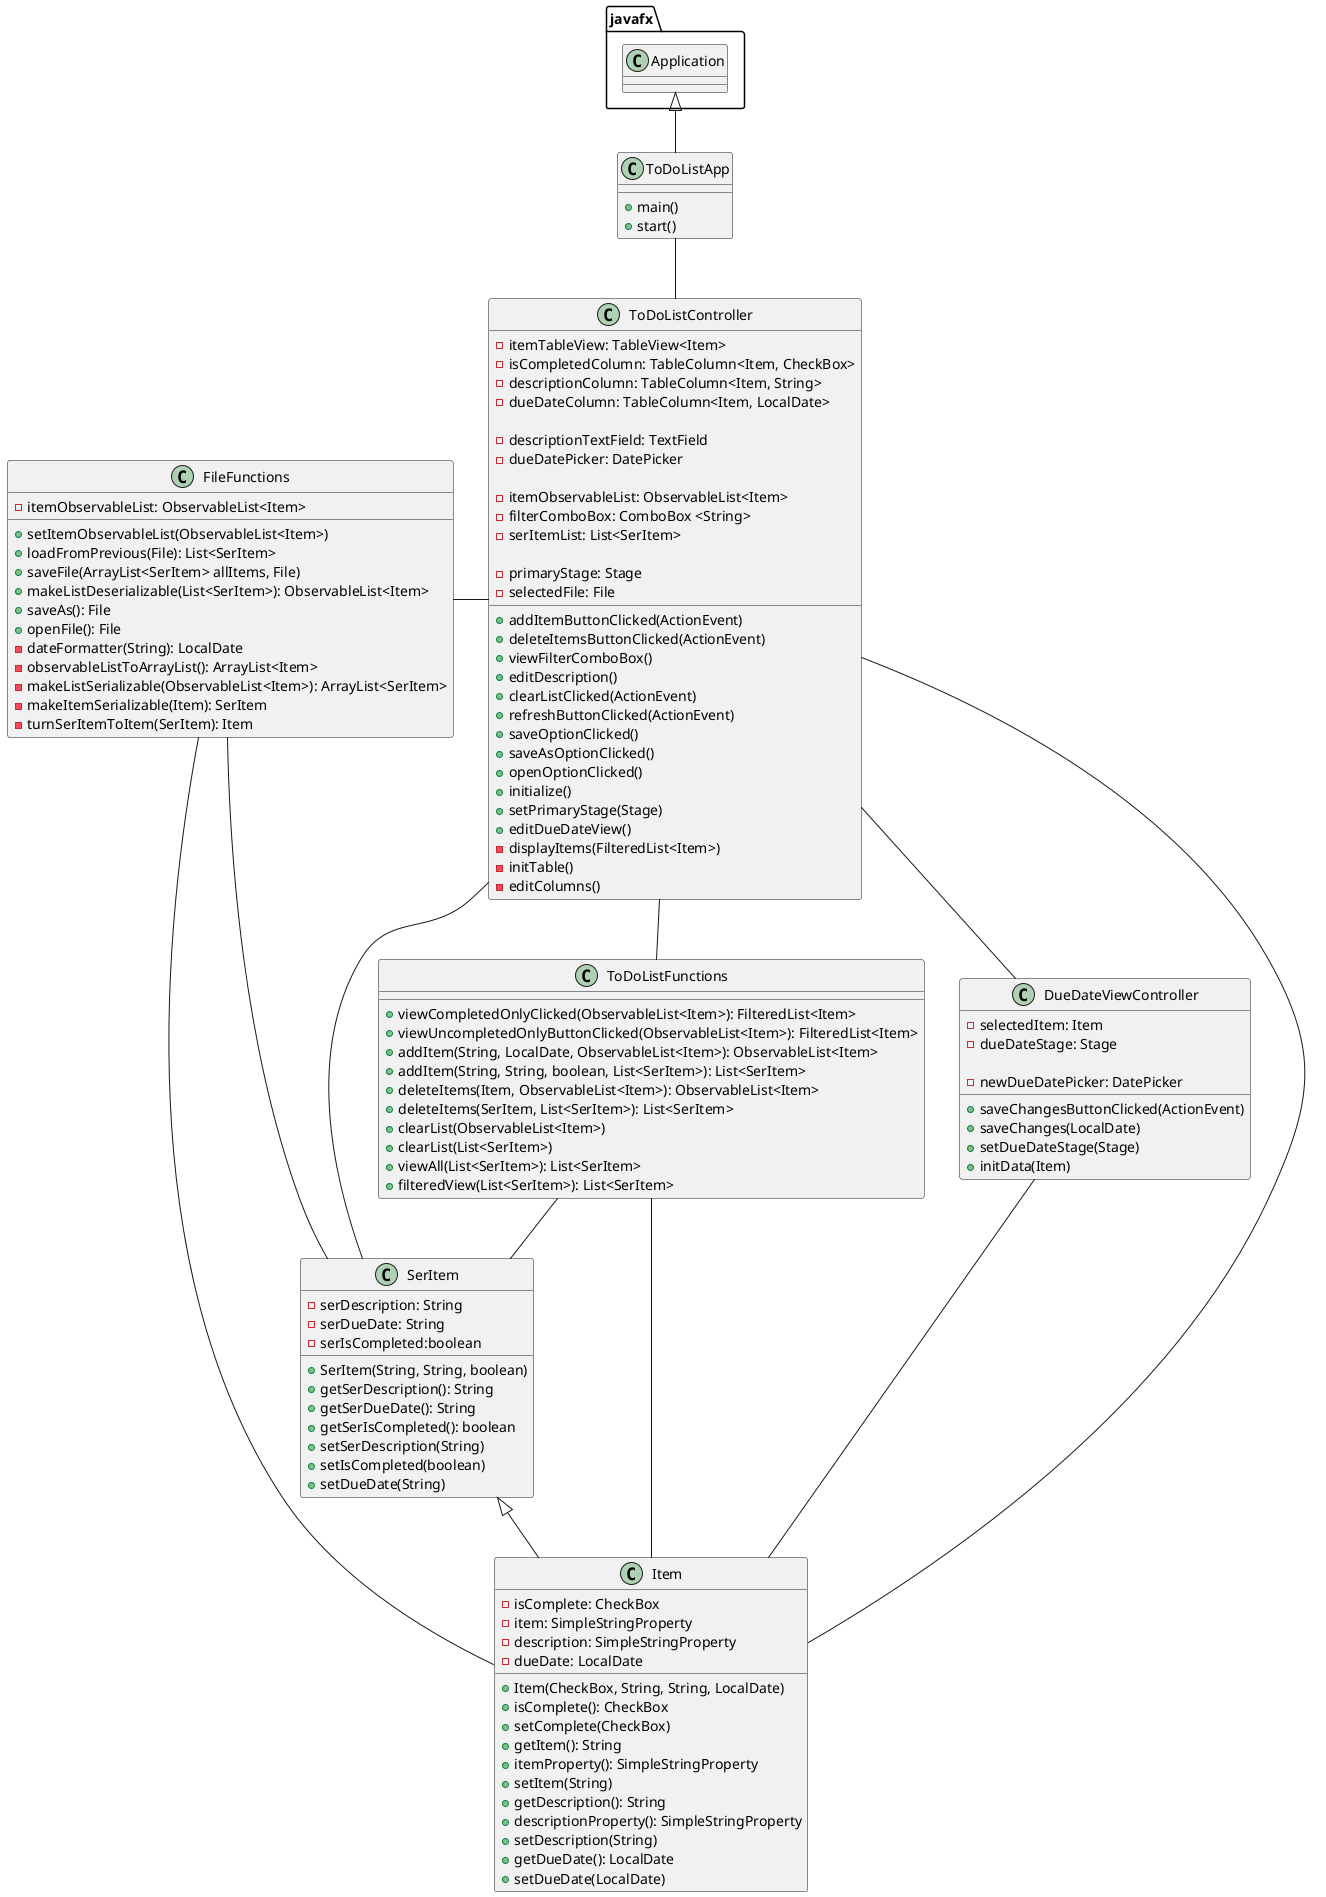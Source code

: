 @startuml
'https://plantuml.com/class-diagram

class ToDoListApp{
    + main()
    + start()
}

class ToDoListController{
    - itemTableView: TableView<Item>
    - isCompletedColumn: TableColumn<Item, CheckBox>
    - descriptionColumn: TableColumn<Item, String>
    - dueDateColumn: TableColumn<Item, LocalDate>

    - descriptionTextField: TextField
    - dueDatePicker: DatePicker

    - itemObservableList: ObservableList<Item>
    - filterComboBox: ComboBox <String>
    - serItemList: List<SerItem>

    - primaryStage: Stage
    - selectedFile: File

    + addItemButtonClicked(ActionEvent)
    + deleteItemsButtonClicked(ActionEvent)
    + viewFilterComboBox()
    + editDescription()
    + clearListClicked(ActionEvent)
    + refreshButtonClicked(ActionEvent)
    + saveOptionClicked()
    + saveAsOptionClicked()
    + openOptionClicked()
    + initialize()
    + setPrimaryStage(Stage)
    + editDueDateView()
    - displayItems(FilteredList<Item>)
    - initTable()
    - editColumns()
}

class ToDoListFunctions{
    + viewCompletedOnlyClicked(ObservableList<Item>): FilteredList<Item>
    + viewUncompletedOnlyButtonClicked(ObservableList<Item>): FilteredList<Item>
    + addItem(String, LocalDate, ObservableList<Item>): ObservableList<Item>
    + addItem(String, String, boolean, List<SerItem>): List<SerItem>
    + deleteItems(Item, ObservableList<Item>): ObservableList<Item>
    + deleteItems(SerItem, List<SerItem>): List<SerItem>
    + clearList(ObservableList<Item>)
    + clearList(List<SerItem>)
    + viewAll(List<SerItem>): List<SerItem>
    + filteredView(List<SerItem>): List<SerItem>
}

class DueDateViewController{
    - selectedItem: Item
    - dueDateStage: Stage

    - newDueDatePicker: DatePicker

    + saveChangesButtonClicked(ActionEvent)
    + saveChanges(LocalDate)
    + setDueDateStage(Stage)
    + initData(Item)
}

class SerItem{
    - serDescription: String
    - serDueDate: String
    - serIsCompleted:boolean

    + SerItem(String, String, boolean)
    + getSerDescription(): String
    + getSerDueDate(): String
    + getSerIsCompleted(): boolean
    + setSerDescription(String)
    + setIsCompleted(boolean)
    + setDueDate(String)
}

class Item{
    - isComplete: CheckBox
    - item: SimpleStringProperty
    - description: SimpleStringProperty
    - dueDate: LocalDate

    + Item(CheckBox, String, String, LocalDate)
    + isComplete(): CheckBox
    + setComplete(CheckBox)
    + getItem(): String
    + itemProperty(): SimpleStringProperty
    + setItem(String)
    + getDescription(): String
    + descriptionProperty(): SimpleStringProperty
    + setDescription(String)
    + getDueDate(): LocalDate
    + setDueDate(LocalDate)
}

class FileFunctions{
    - itemObservableList: ObservableList<Item>

    + setItemObservableList(ObservableList<Item>)
    + loadFromPrevious(File): List<SerItem>
    + saveFile(ArrayList<SerItem> allItems, File)
    + makeListDeserializable(List<SerItem>): ObservableList<Item>
    + saveAs(): File
    + openFile(): File
    - dateFormatter(String): LocalDate
    - observableListToArrayList(): ArrayList<Item>
    - makeListSerializable(ObservableList<Item>): ArrayList<SerItem>
    - makeItemSerializable(Item): SerItem
    - turnSerItemToItem(SerItem): Item
}


javafx.Application <|-- ToDoListApp
ToDoListApp -- ToDoListController
ToDoListController -- Item
DueDateViewController -- Item
ToDoListController -- SerItem
ToDoListController -- DueDateViewController
SerItem <|-- Item
ToDoListFunctions -- SerItem
ToDoListFunctions -- Item
ToDoListController -- ToDoListFunctions
FileFunctions - ToDoListController
FileFunctions - Item
FileFunctions -- SerItem

@enduml